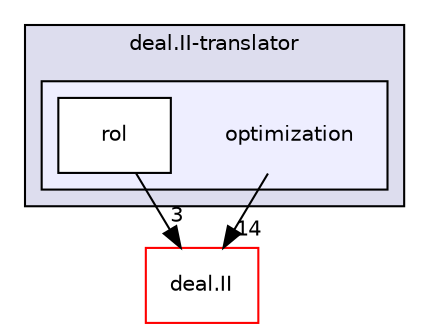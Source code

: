 digraph "include/deal.II-translator/optimization" {
  compound=true
  node [ fontsize="10", fontname="Helvetica"];
  edge [ labelfontsize="10", labelfontname="Helvetica"];
  subgraph clusterdir_386d89ad50a3909c2af5a93b48d2c3ff {
    graph [ bgcolor="#ddddee", pencolor="black", label="deal.II-translator" fontname="Helvetica", fontsize="10", URL="dir_386d89ad50a3909c2af5a93b48d2c3ff.html"]
  subgraph clusterdir_e08ef77fa1f15b8ce29d4023b30bbace {
    graph [ bgcolor="#eeeeff", pencolor="black", label="" URL="dir_e08ef77fa1f15b8ce29d4023b30bbace.html"];
    dir_e08ef77fa1f15b8ce29d4023b30bbace [shape=plaintext label="optimization"];
    dir_8f5785254edcf71747d9f03df7b6b64a [shape=box label="rol" color="black" fillcolor="white" style="filled" URL="dir_8f5785254edcf71747d9f03df7b6b64a.html"];
  }
  }
  dir_ee90d91a514b839c31faec7a1d916f67 [shape=box label="deal.II" fillcolor="white" style="filled" color="red" URL="dir_ee90d91a514b839c31faec7a1d916f67.html"];
  dir_8f5785254edcf71747d9f03df7b6b64a->dir_ee90d91a514b839c31faec7a1d916f67 [headlabel="3", labeldistance=1.5 headhref="dir_000120_000009.html"];
  dir_e08ef77fa1f15b8ce29d4023b30bbace->dir_ee90d91a514b839c31faec7a1d916f67 [headlabel="14", labeldistance=1.5 headhref="dir_000117_000009.html"];
}
